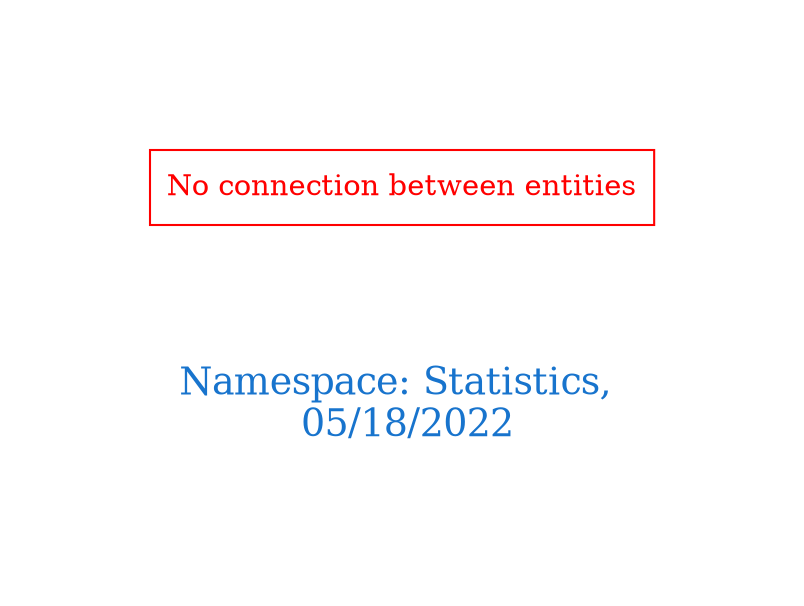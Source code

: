 digraph OGIT_ontology {
 graph [ rankdir= LR,pad=1 
fontsize = 18,
fontcolor= dodgerblue3,label = "\n\n\nNamespace: Statistics, \n 05/18/2022"];
node[shape=polygon];
edge [  color="gray81"];

"No connection between entities" [fontcolor = "red",color="red", shape="polygon"]
}

